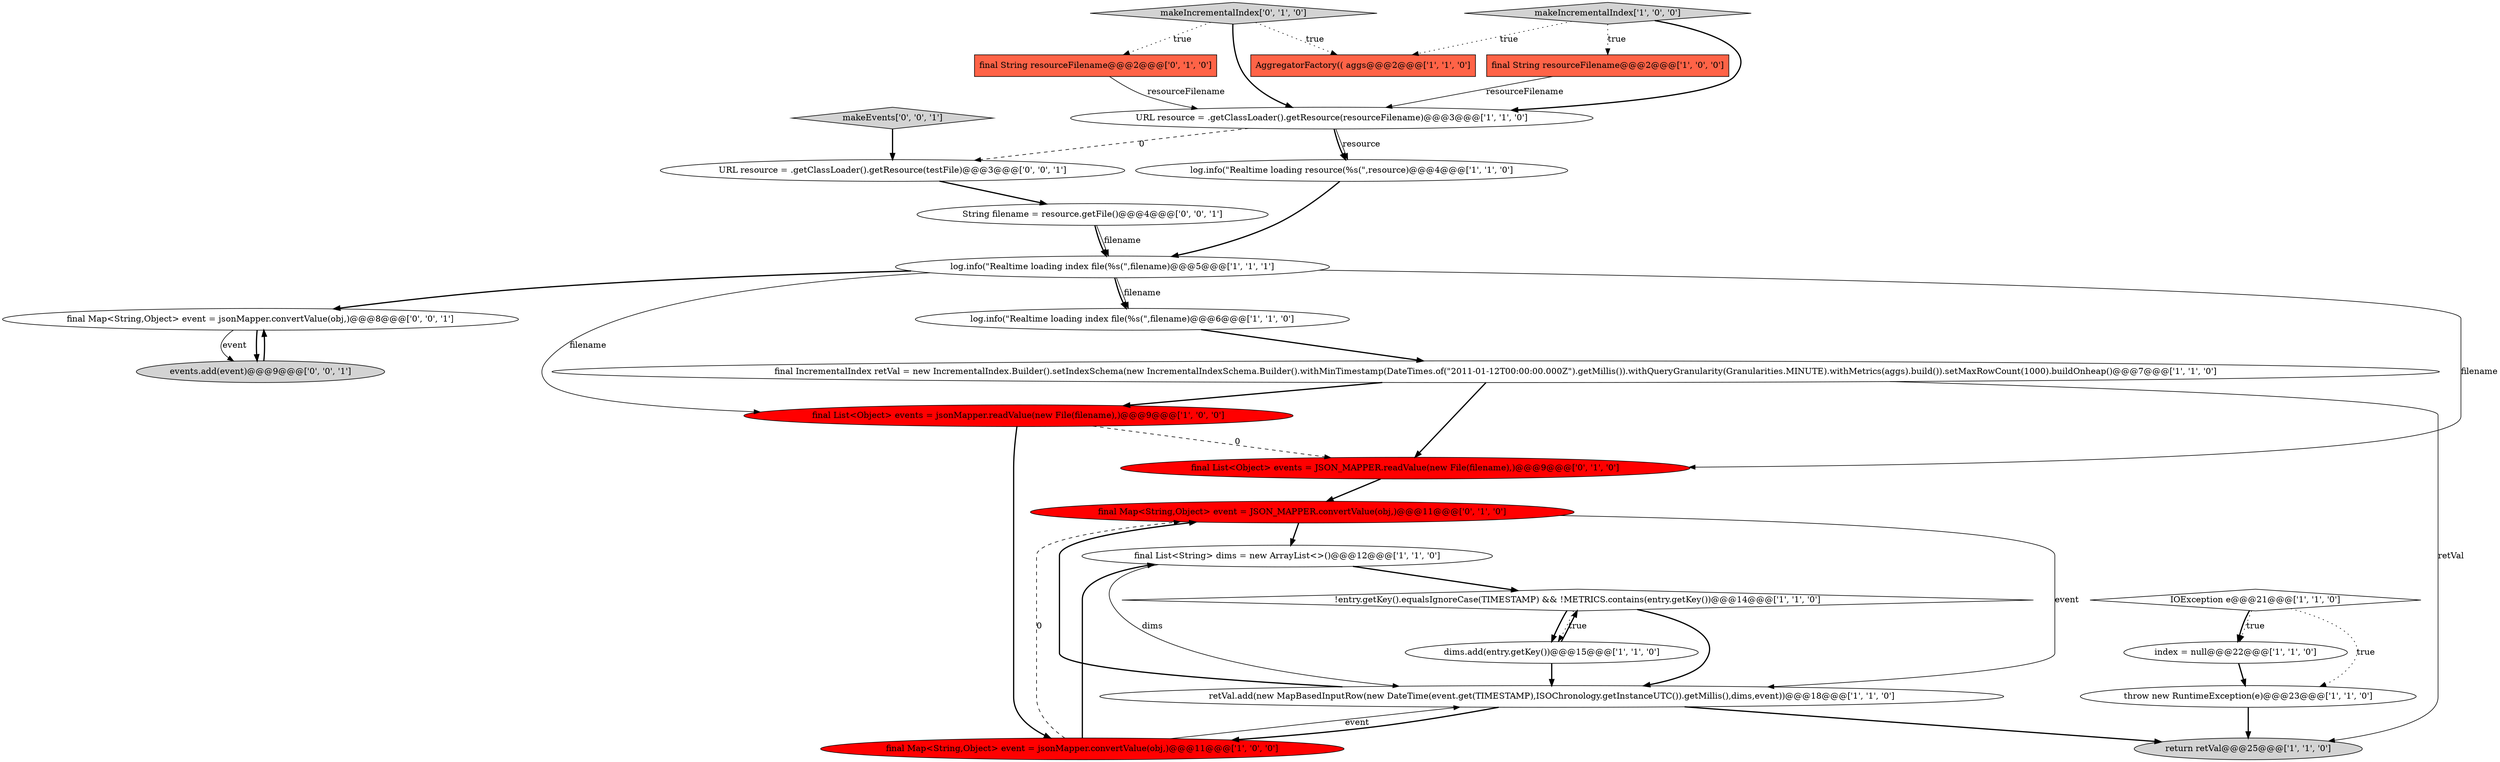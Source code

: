 digraph {
22 [style = filled, label = "final Map<String,Object> event = jsonMapper.convertValue(obj,)@@@8@@@['0', '0', '1']", fillcolor = white, shape = ellipse image = "AAA0AAABBB3BBB"];
1 [style = filled, label = "return retVal@@@25@@@['1', '1', '0']", fillcolor = lightgray, shape = ellipse image = "AAA0AAABBB1BBB"];
19 [style = filled, label = "final String resourceFilename@@@2@@@['0', '1', '0']", fillcolor = tomato, shape = box image = "AAA0AAABBB2BBB"];
23 [style = filled, label = "String filename = resource.getFile()@@@4@@@['0', '0', '1']", fillcolor = white, shape = ellipse image = "AAA0AAABBB3BBB"];
26 [style = filled, label = "URL resource = .getClassLoader().getResource(testFile)@@@3@@@['0', '0', '1']", fillcolor = white, shape = ellipse image = "AAA0AAABBB3BBB"];
2 [style = filled, label = "final String resourceFilename@@@2@@@['1', '0', '0']", fillcolor = tomato, shape = box image = "AAA0AAABBB1BBB"];
12 [style = filled, label = "AggregatorFactory(( aggs@@@2@@@['1', '1', '0']", fillcolor = tomato, shape = box image = "AAA0AAABBB1BBB"];
13 [style = filled, label = "!entry.getKey().equalsIgnoreCase(TIMESTAMP) && !METRICS.contains(entry.getKey())@@@14@@@['1', '1', '0']", fillcolor = white, shape = diamond image = "AAA0AAABBB1BBB"];
3 [style = filled, label = "final Map<String,Object> event = jsonMapper.convertValue(obj,)@@@11@@@['1', '0', '0']", fillcolor = red, shape = ellipse image = "AAA1AAABBB1BBB"];
20 [style = filled, label = "final List<Object> events = JSON_MAPPER.readValue(new File(filename),)@@@9@@@['0', '1', '0']", fillcolor = red, shape = ellipse image = "AAA1AAABBB2BBB"];
21 [style = filled, label = "final Map<String,Object> event = JSON_MAPPER.convertValue(obj,)@@@11@@@['0', '1', '0']", fillcolor = red, shape = ellipse image = "AAA1AAABBB2BBB"];
10 [style = filled, label = "final List<Object> events = jsonMapper.readValue(new File(filename),)@@@9@@@['1', '0', '0']", fillcolor = red, shape = ellipse image = "AAA1AAABBB1BBB"];
16 [style = filled, label = "log.info(\"Realtime loading resource(%s(\",resource)@@@4@@@['1', '1', '0']", fillcolor = white, shape = ellipse image = "AAA0AAABBB1BBB"];
25 [style = filled, label = "makeEvents['0', '0', '1']", fillcolor = lightgray, shape = diamond image = "AAA0AAABBB3BBB"];
0 [style = filled, label = "final IncrementalIndex retVal = new IncrementalIndex.Builder().setIndexSchema(new IncrementalIndexSchema.Builder().withMinTimestamp(DateTimes.of(\"2011-01-12T00:00:00.000Z\").getMillis()).withQueryGranularity(Granularities.MINUTE).withMetrics(aggs).build()).setMaxRowCount(1000).buildOnheap()@@@7@@@['1', '1', '0']", fillcolor = white, shape = ellipse image = "AAA0AAABBB1BBB"];
15 [style = filled, label = "URL resource = .getClassLoader().getResource(resourceFilename)@@@3@@@['1', '1', '0']", fillcolor = white, shape = ellipse image = "AAA0AAABBB1BBB"];
14 [style = filled, label = "index = null@@@22@@@['1', '1', '0']", fillcolor = white, shape = ellipse image = "AAA0AAABBB1BBB"];
11 [style = filled, label = "final List<String> dims = new ArrayList<>()@@@12@@@['1', '1', '0']", fillcolor = white, shape = ellipse image = "AAA0AAABBB1BBB"];
17 [style = filled, label = "log.info(\"Realtime loading index file(%s(\",filename)@@@5@@@['1', '1', '1']", fillcolor = white, shape = ellipse image = "AAA0AAABBB1BBB"];
7 [style = filled, label = "IOException e@@@21@@@['1', '1', '0']", fillcolor = white, shape = diamond image = "AAA0AAABBB1BBB"];
9 [style = filled, label = "retVal.add(new MapBasedInputRow(new DateTime(event.get(TIMESTAMP),ISOChronology.getInstanceUTC()).getMillis(),dims,event))@@@18@@@['1', '1', '0']", fillcolor = white, shape = ellipse image = "AAA0AAABBB1BBB"];
18 [style = filled, label = "makeIncrementalIndex['0', '1', '0']", fillcolor = lightgray, shape = diamond image = "AAA0AAABBB2BBB"];
6 [style = filled, label = "throw new RuntimeException(e)@@@23@@@['1', '1', '0']", fillcolor = white, shape = ellipse image = "AAA0AAABBB1BBB"];
4 [style = filled, label = "dims.add(entry.getKey())@@@15@@@['1', '1', '0']", fillcolor = white, shape = ellipse image = "AAA0AAABBB1BBB"];
8 [style = filled, label = "log.info(\"Realtime loading index file(%s(\",filename)@@@6@@@['1', '1', '0']", fillcolor = white, shape = ellipse image = "AAA0AAABBB1BBB"];
5 [style = filled, label = "makeIncrementalIndex['1', '0', '0']", fillcolor = lightgray, shape = diamond image = "AAA0AAABBB1BBB"];
24 [style = filled, label = "events.add(event)@@@9@@@['0', '0', '1']", fillcolor = lightgray, shape = ellipse image = "AAA0AAABBB3BBB"];
17->8 [style = bold, label=""];
3->9 [style = solid, label="event"];
4->9 [style = bold, label=""];
7->6 [style = dotted, label="true"];
22->24 [style = solid, label="event"];
3->21 [style = dashed, label="0"];
4->13 [style = bold, label=""];
17->8 [style = solid, label="filename"];
18->15 [style = bold, label=""];
18->19 [style = dotted, label="true"];
3->11 [style = bold, label=""];
5->15 [style = bold, label=""];
10->3 [style = bold, label=""];
16->17 [style = bold, label=""];
5->12 [style = dotted, label="true"];
17->22 [style = bold, label=""];
15->16 [style = bold, label=""];
24->22 [style = bold, label=""];
17->20 [style = solid, label="filename"];
7->14 [style = bold, label=""];
20->21 [style = bold, label=""];
8->0 [style = bold, label=""];
6->1 [style = bold, label=""];
0->10 [style = bold, label=""];
18->12 [style = dotted, label="true"];
2->15 [style = solid, label="resourceFilename"];
21->11 [style = bold, label=""];
15->16 [style = solid, label="resource"];
26->23 [style = bold, label=""];
11->13 [style = bold, label=""];
21->9 [style = solid, label="event"];
25->26 [style = bold, label=""];
17->10 [style = solid, label="filename"];
9->21 [style = bold, label=""];
15->26 [style = dashed, label="0"];
0->1 [style = solid, label="retVal"];
9->3 [style = bold, label=""];
23->17 [style = solid, label="filename"];
19->15 [style = solid, label="resourceFilename"];
0->20 [style = bold, label=""];
23->17 [style = bold, label=""];
10->20 [style = dashed, label="0"];
13->9 [style = bold, label=""];
22->24 [style = bold, label=""];
9->1 [style = bold, label=""];
14->6 [style = bold, label=""];
5->2 [style = dotted, label="true"];
13->4 [style = dotted, label="true"];
11->9 [style = solid, label="dims"];
13->4 [style = bold, label=""];
7->14 [style = dotted, label="true"];
}
